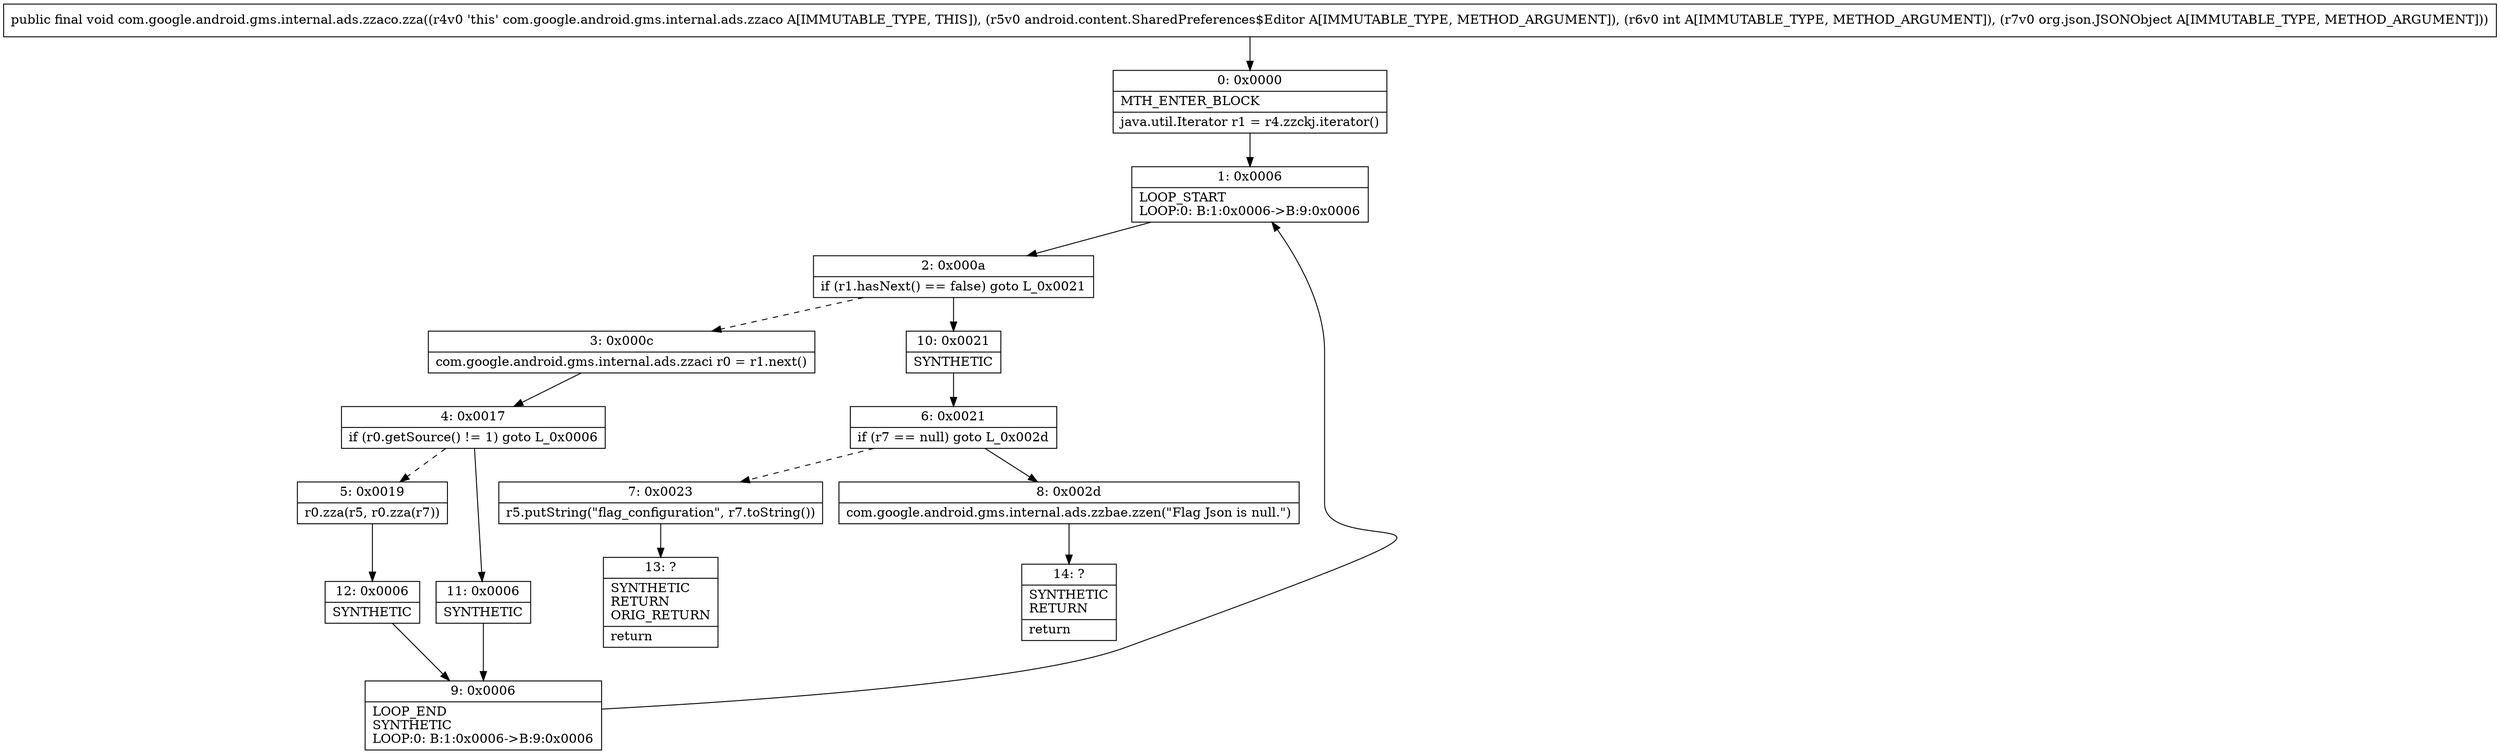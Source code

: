 digraph "CFG forcom.google.android.gms.internal.ads.zzaco.zza(Landroid\/content\/SharedPreferences$Editor;ILorg\/json\/JSONObject;)V" {
Node_0 [shape=record,label="{0\:\ 0x0000|MTH_ENTER_BLOCK\l|java.util.Iterator r1 = r4.zzckj.iterator()\l}"];
Node_1 [shape=record,label="{1\:\ 0x0006|LOOP_START\lLOOP:0: B:1:0x0006\-\>B:9:0x0006\l}"];
Node_2 [shape=record,label="{2\:\ 0x000a|if (r1.hasNext() == false) goto L_0x0021\l}"];
Node_3 [shape=record,label="{3\:\ 0x000c|com.google.android.gms.internal.ads.zzaci r0 = r1.next()\l}"];
Node_4 [shape=record,label="{4\:\ 0x0017|if (r0.getSource() != 1) goto L_0x0006\l}"];
Node_5 [shape=record,label="{5\:\ 0x0019|r0.zza(r5, r0.zza(r7))\l}"];
Node_6 [shape=record,label="{6\:\ 0x0021|if (r7 == null) goto L_0x002d\l}"];
Node_7 [shape=record,label="{7\:\ 0x0023|r5.putString(\"flag_configuration\", r7.toString())\l}"];
Node_8 [shape=record,label="{8\:\ 0x002d|com.google.android.gms.internal.ads.zzbae.zzen(\"Flag Json is null.\")\l}"];
Node_9 [shape=record,label="{9\:\ 0x0006|LOOP_END\lSYNTHETIC\lLOOP:0: B:1:0x0006\-\>B:9:0x0006\l}"];
Node_10 [shape=record,label="{10\:\ 0x0021|SYNTHETIC\l}"];
Node_11 [shape=record,label="{11\:\ 0x0006|SYNTHETIC\l}"];
Node_12 [shape=record,label="{12\:\ 0x0006|SYNTHETIC\l}"];
Node_13 [shape=record,label="{13\:\ ?|SYNTHETIC\lRETURN\lORIG_RETURN\l|return\l}"];
Node_14 [shape=record,label="{14\:\ ?|SYNTHETIC\lRETURN\l|return\l}"];
MethodNode[shape=record,label="{public final void com.google.android.gms.internal.ads.zzaco.zza((r4v0 'this' com.google.android.gms.internal.ads.zzaco A[IMMUTABLE_TYPE, THIS]), (r5v0 android.content.SharedPreferences$Editor A[IMMUTABLE_TYPE, METHOD_ARGUMENT]), (r6v0 int A[IMMUTABLE_TYPE, METHOD_ARGUMENT]), (r7v0 org.json.JSONObject A[IMMUTABLE_TYPE, METHOD_ARGUMENT])) }"];
MethodNode -> Node_0;
Node_0 -> Node_1;
Node_1 -> Node_2;
Node_2 -> Node_3[style=dashed];
Node_2 -> Node_10;
Node_3 -> Node_4;
Node_4 -> Node_5[style=dashed];
Node_4 -> Node_11;
Node_5 -> Node_12;
Node_6 -> Node_7[style=dashed];
Node_6 -> Node_8;
Node_7 -> Node_13;
Node_8 -> Node_14;
Node_9 -> Node_1;
Node_10 -> Node_6;
Node_11 -> Node_9;
Node_12 -> Node_9;
}

